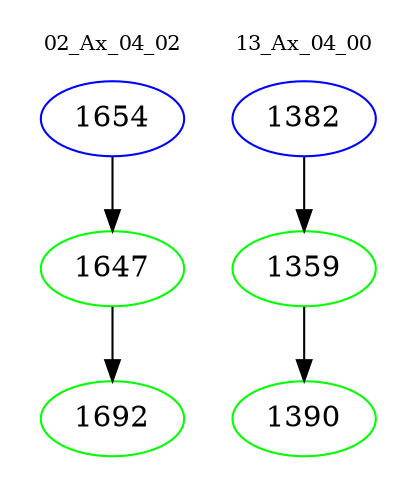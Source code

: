 digraph{
subgraph cluster_0 {
color = white
label = "02_Ax_04_02";
fontsize=10;
T0_1654 [label="1654", color="blue"]
T0_1654 -> T0_1647 [color="black"]
T0_1647 [label="1647", color="green"]
T0_1647 -> T0_1692 [color="black"]
T0_1692 [label="1692", color="green"]
}
subgraph cluster_1 {
color = white
label = "13_Ax_04_00";
fontsize=10;
T1_1382 [label="1382", color="blue"]
T1_1382 -> T1_1359 [color="black"]
T1_1359 [label="1359", color="green"]
T1_1359 -> T1_1390 [color="black"]
T1_1390 [label="1390", color="green"]
}
}
